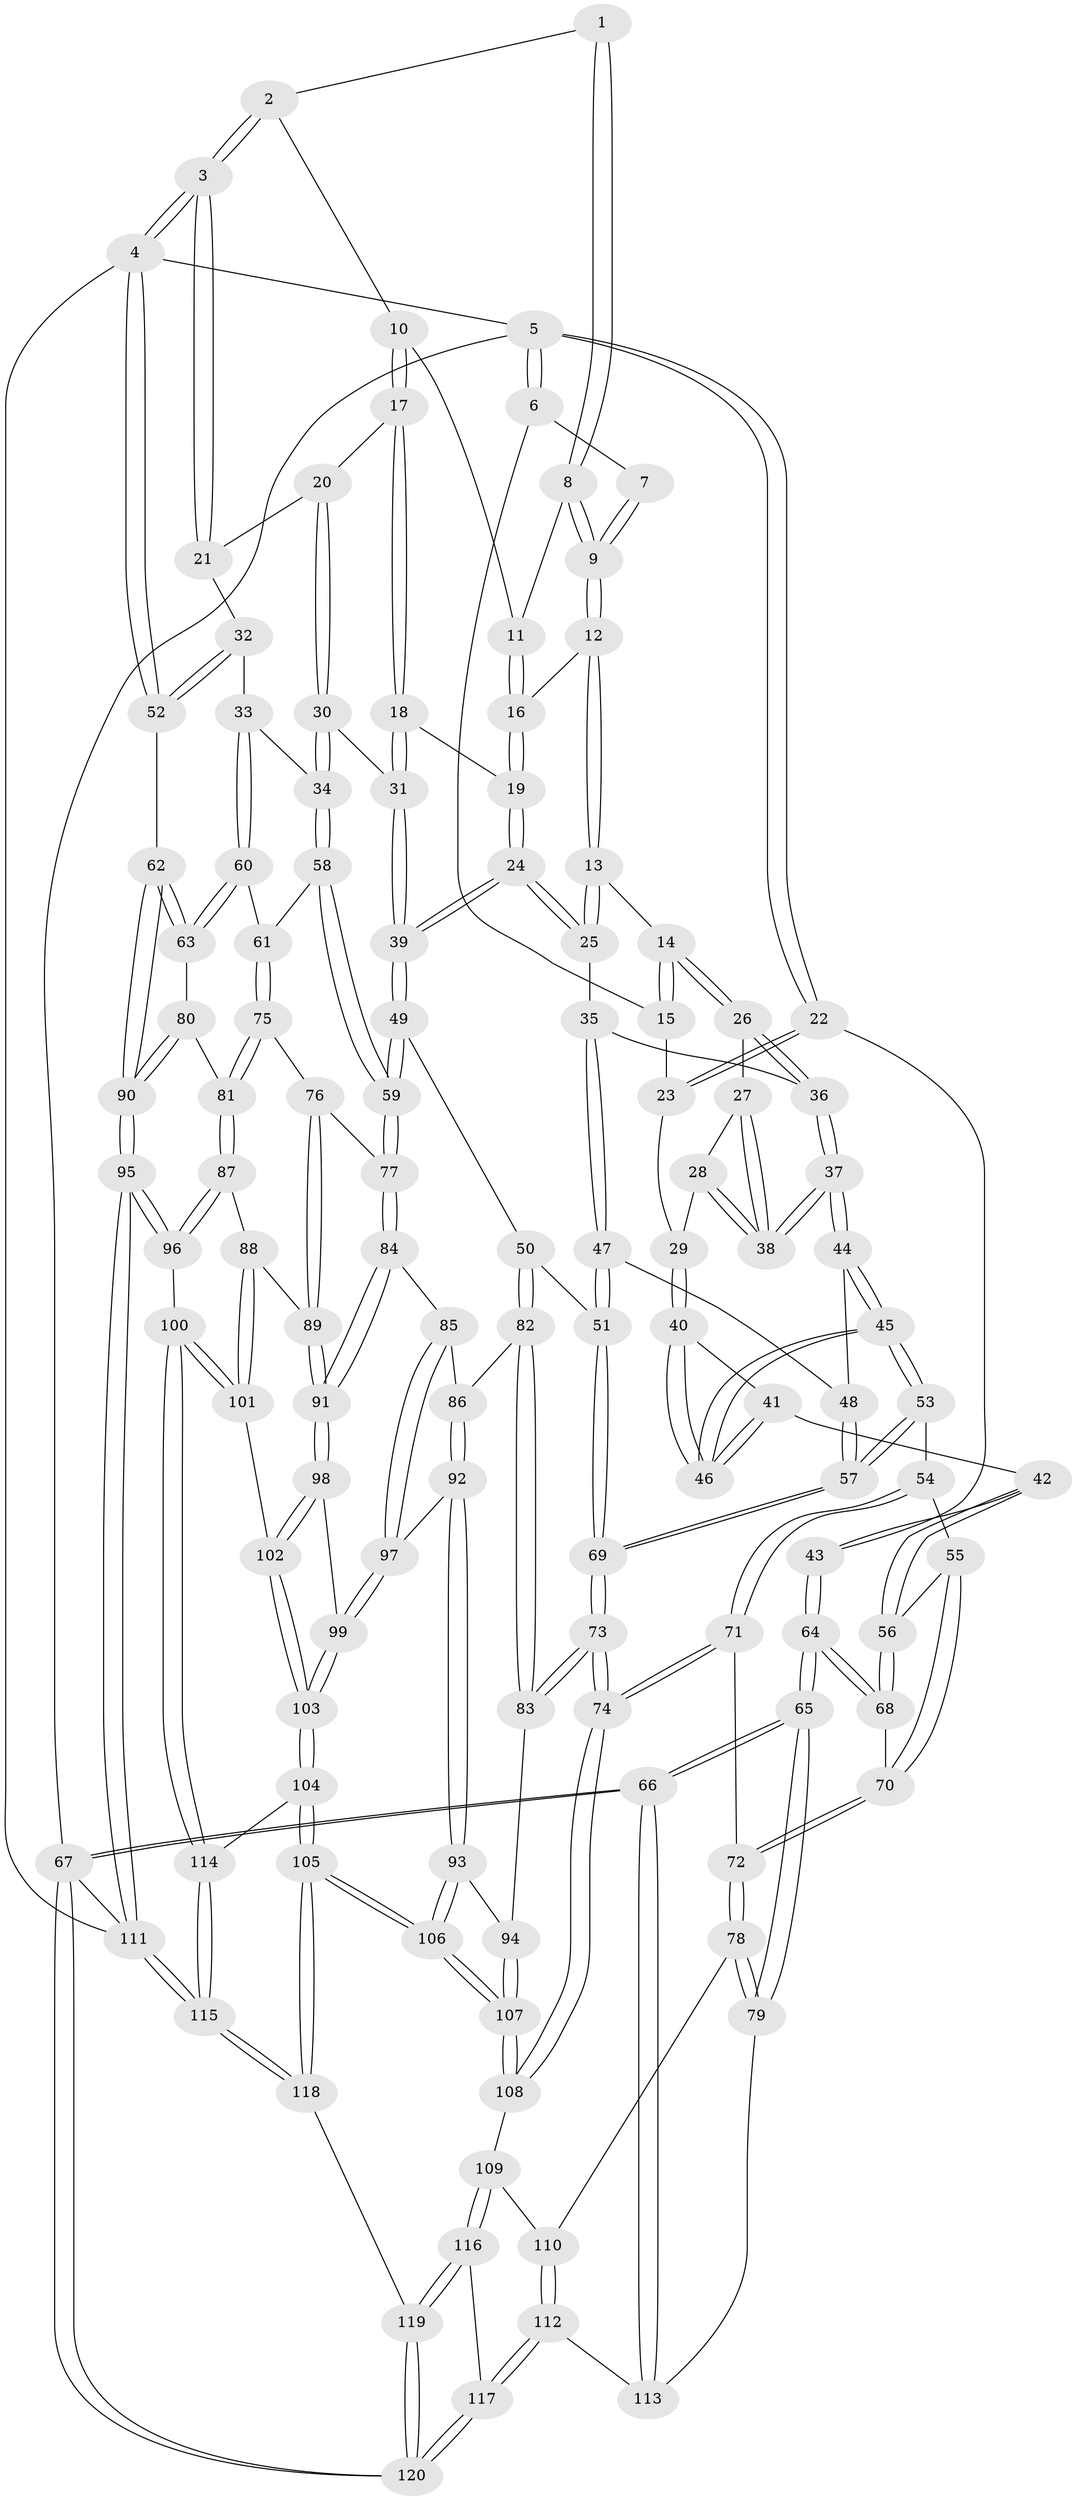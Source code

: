 // coarse degree distribution, {3: 0.26666666666666666, 4: 0.65, 2: 0.03333333333333333, 5: 0.03333333333333333, 6: 0.016666666666666666}
// Generated by graph-tools (version 1.1) at 2025/38/03/04/25 23:38:28]
// undirected, 120 vertices, 297 edges
graph export_dot {
  node [color=gray90,style=filled];
  1 [pos="+0.5654504547169775+0"];
  2 [pos="+0.756024843114366+0"];
  3 [pos="+1+0"];
  4 [pos="+1+0"];
  5 [pos="+0+0"];
  6 [pos="+0.449996843359154+0"];
  7 [pos="+0.5518296558999545+0"];
  8 [pos="+0.6195813263646791+0.05934014143879097"];
  9 [pos="+0.566885106105849+0.08277058944606253"];
  10 [pos="+0.7692057149348575+0.06423622771974627"];
  11 [pos="+0.6483527304389124+0.07984350209628954"];
  12 [pos="+0.5460633392900195+0.1485268367840042"];
  13 [pos="+0.5100453476016711+0.15493654350180927"];
  14 [pos="+0.42496049958247+0.13752960631069555"];
  15 [pos="+0.399328096032794+0.09405516908506743"];
  16 [pos="+0.5687611093031111+0.15492893579587916"];
  17 [pos="+0.7868100972280014+0.11752205529972917"];
  18 [pos="+0.6894034373613697+0.1925101268110713"];
  19 [pos="+0.6075838299145006+0.18024564538703938"];
  20 [pos="+0.8045746249376597+0.12953564203064638"];
  21 [pos="+0.8373902508353989+0.13922984175291034"];
  22 [pos="+0+0"];
  23 [pos="+0.19532908232276575+0.10999196485075824"];
  24 [pos="+0.5825666884248899+0.31771420927103405"];
  25 [pos="+0.5404185921076063+0.30755420216432117"];
  26 [pos="+0.4249034319536181+0.13770115970924668"];
  27 [pos="+0.347192520975466+0.20447160495533992"];
  28 [pos="+0.2632943073406306+0.2590036864920079"];
  29 [pos="+0.24322718523261666+0.2535280822410073"];
  30 [pos="+0.7792711066568433+0.38100755374994816"];
  31 [pos="+0.685991533280639+0.3798729489808259"];
  32 [pos="+0.9884599170766055+0.22820798135706996"];
  33 [pos="+0.8265733961125398+0.3964580465522441"];
  34 [pos="+0.8229540266619835+0.3960686022002801"];
  35 [pos="+0.5007349321269918+0.3206216410577687"];
  36 [pos="+0.4220799720434439+0.2567044423086122"];
  37 [pos="+0.34886428724170826+0.3391255572860039"];
  38 [pos="+0.34476579819611225+0.3346861950977445"];
  39 [pos="+0.6744703725961931+0.38536990012726674"];
  40 [pos="+0.21915476758312272+0.2787663526408457"];
  41 [pos="+0.04124236713045219+0.2649554848796231"];
  42 [pos="+0+0.20713051961990614"];
  43 [pos="+0+0"];
  44 [pos="+0.34947821891589054+0.3488765180940713"];
  45 [pos="+0.1854584878344689+0.4143151692920788"];
  46 [pos="+0.18522768473100745+0.4133622765568889"];
  47 [pos="+0.43660145091543606+0.437248155614644"];
  48 [pos="+0.37660745079675884+0.3895334802992905"];
  49 [pos="+0.6018323706636497+0.5068840635720498"];
  50 [pos="+0.5823732031576809+0.510634063150431"];
  51 [pos="+0.4381870285737077+0.44120352090200327"];
  52 [pos="+1+0.21146509132984934"];
  53 [pos="+0.1728896848122398+0.48276079542069283"];
  54 [pos="+0.11821398427882615+0.4923019529311809"];
  55 [pos="+0.11509139515297408+0.49238010039493724"];
  56 [pos="+0.08885045184650528+0.4901261518107946"];
  57 [pos="+0.21036916593566826+0.5164309308533328"];
  58 [pos="+0.7682713371084634+0.5375881906737034"];
  59 [pos="+0.6117926160453239+0.5181191294355931"];
  60 [pos="+0.9255281733864241+0.5046311157813438"];
  61 [pos="+0.7882714597432996+0.5758284031121012"];
  62 [pos="+1+0.6053472018295932"];
  63 [pos="+0.9389302185436074+0.5128304650871044"];
  64 [pos="+0+0.5916785801985629"];
  65 [pos="+0+0.7470783377056138"];
  66 [pos="+0+1"];
  67 [pos="+0+1"];
  68 [pos="+0+0.5246991092042667"];
  69 [pos="+0.29331449604608617+0.6297834295784053"];
  70 [pos="+0.07242461147581204+0.6101730015919291"];
  71 [pos="+0.09251311188241339+0.7157088655090592"];
  72 [pos="+0.043607159621376984+0.7264372290102847"];
  73 [pos="+0.29672868781544615+0.6493120424351494"];
  74 [pos="+0.24452218466577966+0.7072811943853089"];
  75 [pos="+0.7813535287776616+0.5988309151050575"];
  76 [pos="+0.7377528048279623+0.6029532979048605"];
  77 [pos="+0.6489692125349549+0.582568099366903"];
  78 [pos="+0+0.7502546425159817"];
  79 [pos="+0+0.7518389531858195"];
  80 [pos="+0.8315060046875972+0.6252099422620382"];
  81 [pos="+0.807655378704614+0.6421981635851503"];
  82 [pos="+0.5206458184925241+0.5968581112688548"];
  83 [pos="+0.36805847718879+0.6747438857773098"];
  84 [pos="+0.6546824006441697+0.6579290959174064"];
  85 [pos="+0.627599400340358+0.6749342919825618"];
  86 [pos="+0.5425206440262235+0.6508224015297247"];
  87 [pos="+0.8110321168584569+0.6826448605368227"];
  88 [pos="+0.768076583164533+0.7107803753541359"];
  89 [pos="+0.7320892356832668+0.7125907096758857"];
  90 [pos="+1+0.6365805866075137"];
  91 [pos="+0.7079414422808682+0.7183002900768661"];
  92 [pos="+0.5543206599124938+0.7385134413837656"];
  93 [pos="+0.5209579281304857+0.7481559637546609"];
  94 [pos="+0.37999491485567594+0.6885578939381427"];
  95 [pos="+1+0.7054552081763281"];
  96 [pos="+1+0.754274243714902"];
  97 [pos="+0.5616888009001533+0.740086760563258"];
  98 [pos="+0.6957560664372568+0.7452045143247312"];
  99 [pos="+0.6395374298065495+0.812617025024511"];
  100 [pos="+0.8868681141106395+0.8455821292636866"];
  101 [pos="+0.8201186025467666+0.8522027537891623"];
  102 [pos="+0.8063270686330679+0.85934935114595"];
  103 [pos="+0.6425812725366107+0.9908699933778408"];
  104 [pos="+0.6171679862278382+1"];
  105 [pos="+0.5704002691026554+1"];
  106 [pos="+0.4741382576221162+0.9402509561641711"];
  107 [pos="+0.4354018960143075+0.8999117421965542"];
  108 [pos="+0.2431689714441373+0.8467020124531175"];
  109 [pos="+0.24149483202291064+0.8495800946406876"];
  110 [pos="+0.09969413146250693+0.8379138831120294"];
  111 [pos="+1+1"];
  112 [pos="+0.12876284079778053+0.9237476968161072"];
  113 [pos="+0.10120801517224763+0.9284617902272102"];
  114 [pos="+0.8973353357013261+0.9504657345188933"];
  115 [pos="+1+1"];
  116 [pos="+0.23037162311015885+0.8838450980426825"];
  117 [pos="+0.14754018731793955+0.9270141974883552"];
  118 [pos="+0.5663040531263288+1"];
  119 [pos="+0.35834408914032584+1"];
  120 [pos="+0.16029383240503683+1"];
  1 -- 2;
  1 -- 8;
  1 -- 8;
  2 -- 3;
  2 -- 3;
  2 -- 10;
  3 -- 4;
  3 -- 4;
  3 -- 21;
  3 -- 21;
  4 -- 5;
  4 -- 52;
  4 -- 52;
  4 -- 111;
  5 -- 6;
  5 -- 6;
  5 -- 22;
  5 -- 22;
  5 -- 67;
  6 -- 7;
  6 -- 15;
  7 -- 9;
  7 -- 9;
  8 -- 9;
  8 -- 9;
  8 -- 11;
  9 -- 12;
  9 -- 12;
  10 -- 11;
  10 -- 17;
  10 -- 17;
  11 -- 16;
  11 -- 16;
  12 -- 13;
  12 -- 13;
  12 -- 16;
  13 -- 14;
  13 -- 25;
  13 -- 25;
  14 -- 15;
  14 -- 15;
  14 -- 26;
  14 -- 26;
  15 -- 23;
  16 -- 19;
  16 -- 19;
  17 -- 18;
  17 -- 18;
  17 -- 20;
  18 -- 19;
  18 -- 31;
  18 -- 31;
  19 -- 24;
  19 -- 24;
  20 -- 21;
  20 -- 30;
  20 -- 30;
  21 -- 32;
  22 -- 23;
  22 -- 23;
  22 -- 43;
  23 -- 29;
  24 -- 25;
  24 -- 25;
  24 -- 39;
  24 -- 39;
  25 -- 35;
  26 -- 27;
  26 -- 36;
  26 -- 36;
  27 -- 28;
  27 -- 38;
  27 -- 38;
  28 -- 29;
  28 -- 38;
  28 -- 38;
  29 -- 40;
  29 -- 40;
  30 -- 31;
  30 -- 34;
  30 -- 34;
  31 -- 39;
  31 -- 39;
  32 -- 33;
  32 -- 52;
  32 -- 52;
  33 -- 34;
  33 -- 60;
  33 -- 60;
  34 -- 58;
  34 -- 58;
  35 -- 36;
  35 -- 47;
  35 -- 47;
  36 -- 37;
  36 -- 37;
  37 -- 38;
  37 -- 38;
  37 -- 44;
  37 -- 44;
  39 -- 49;
  39 -- 49;
  40 -- 41;
  40 -- 46;
  40 -- 46;
  41 -- 42;
  41 -- 46;
  41 -- 46;
  42 -- 43;
  42 -- 56;
  42 -- 56;
  43 -- 64;
  43 -- 64;
  44 -- 45;
  44 -- 45;
  44 -- 48;
  45 -- 46;
  45 -- 46;
  45 -- 53;
  45 -- 53;
  47 -- 48;
  47 -- 51;
  47 -- 51;
  48 -- 57;
  48 -- 57;
  49 -- 50;
  49 -- 59;
  49 -- 59;
  50 -- 51;
  50 -- 82;
  50 -- 82;
  51 -- 69;
  51 -- 69;
  52 -- 62;
  53 -- 54;
  53 -- 57;
  53 -- 57;
  54 -- 55;
  54 -- 71;
  54 -- 71;
  55 -- 56;
  55 -- 70;
  55 -- 70;
  56 -- 68;
  56 -- 68;
  57 -- 69;
  57 -- 69;
  58 -- 59;
  58 -- 59;
  58 -- 61;
  59 -- 77;
  59 -- 77;
  60 -- 61;
  60 -- 63;
  60 -- 63;
  61 -- 75;
  61 -- 75;
  62 -- 63;
  62 -- 63;
  62 -- 90;
  62 -- 90;
  63 -- 80;
  64 -- 65;
  64 -- 65;
  64 -- 68;
  64 -- 68;
  65 -- 66;
  65 -- 66;
  65 -- 79;
  65 -- 79;
  66 -- 67;
  66 -- 67;
  66 -- 113;
  66 -- 113;
  67 -- 120;
  67 -- 120;
  67 -- 111;
  68 -- 70;
  69 -- 73;
  69 -- 73;
  70 -- 72;
  70 -- 72;
  71 -- 72;
  71 -- 74;
  71 -- 74;
  72 -- 78;
  72 -- 78;
  73 -- 74;
  73 -- 74;
  73 -- 83;
  73 -- 83;
  74 -- 108;
  74 -- 108;
  75 -- 76;
  75 -- 81;
  75 -- 81;
  76 -- 77;
  76 -- 89;
  76 -- 89;
  77 -- 84;
  77 -- 84;
  78 -- 79;
  78 -- 79;
  78 -- 110;
  79 -- 113;
  80 -- 81;
  80 -- 90;
  80 -- 90;
  81 -- 87;
  81 -- 87;
  82 -- 83;
  82 -- 83;
  82 -- 86;
  83 -- 94;
  84 -- 85;
  84 -- 91;
  84 -- 91;
  85 -- 86;
  85 -- 97;
  85 -- 97;
  86 -- 92;
  86 -- 92;
  87 -- 88;
  87 -- 96;
  87 -- 96;
  88 -- 89;
  88 -- 101;
  88 -- 101;
  89 -- 91;
  89 -- 91;
  90 -- 95;
  90 -- 95;
  91 -- 98;
  91 -- 98;
  92 -- 93;
  92 -- 93;
  92 -- 97;
  93 -- 94;
  93 -- 106;
  93 -- 106;
  94 -- 107;
  94 -- 107;
  95 -- 96;
  95 -- 96;
  95 -- 111;
  95 -- 111;
  96 -- 100;
  97 -- 99;
  97 -- 99;
  98 -- 99;
  98 -- 102;
  98 -- 102;
  99 -- 103;
  99 -- 103;
  100 -- 101;
  100 -- 101;
  100 -- 114;
  100 -- 114;
  101 -- 102;
  102 -- 103;
  102 -- 103;
  103 -- 104;
  103 -- 104;
  104 -- 105;
  104 -- 105;
  104 -- 114;
  105 -- 106;
  105 -- 106;
  105 -- 118;
  105 -- 118;
  106 -- 107;
  106 -- 107;
  107 -- 108;
  107 -- 108;
  108 -- 109;
  109 -- 110;
  109 -- 116;
  109 -- 116;
  110 -- 112;
  110 -- 112;
  111 -- 115;
  111 -- 115;
  112 -- 113;
  112 -- 117;
  112 -- 117;
  114 -- 115;
  114 -- 115;
  115 -- 118;
  115 -- 118;
  116 -- 117;
  116 -- 119;
  116 -- 119;
  117 -- 120;
  117 -- 120;
  118 -- 119;
  119 -- 120;
  119 -- 120;
}
